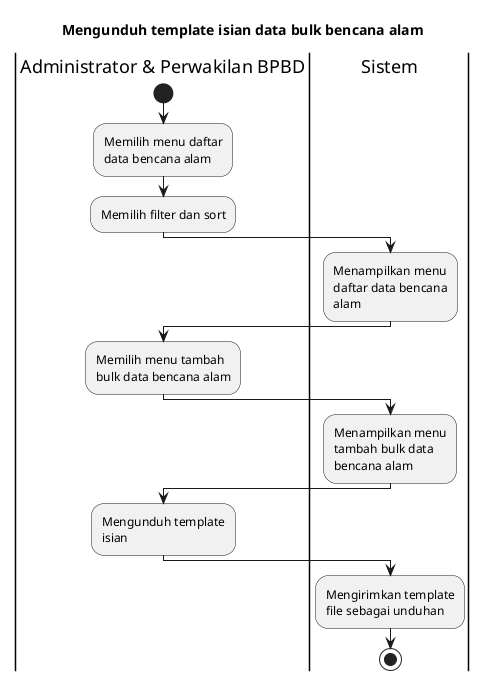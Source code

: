 @startuml UC-MGDISASTER-012 - Mengunduh template isian data bulk bencana alam 
skinparam wrapWidth 140

title Mengunduh template isian data bulk bencana alam 

|Administrator & Perwakilan BPBD|
start
:Memilih menu daftar data bencana alam;
:Memilih filter dan sort;

|Sistem|
:Menampilkan menu daftar data bencana alam;

|Administrator & Perwakilan BPBD|
:Memilih menu tambah bulk data bencana alam;

|Sistem|
:Menampilkan menu tambah bulk data bencana alam;

|Administrator & Perwakilan BPBD|
:Mengunduh template isian;

|Sistem|
:Mengirimkan template file sebagai unduhan;

stop

@enduml